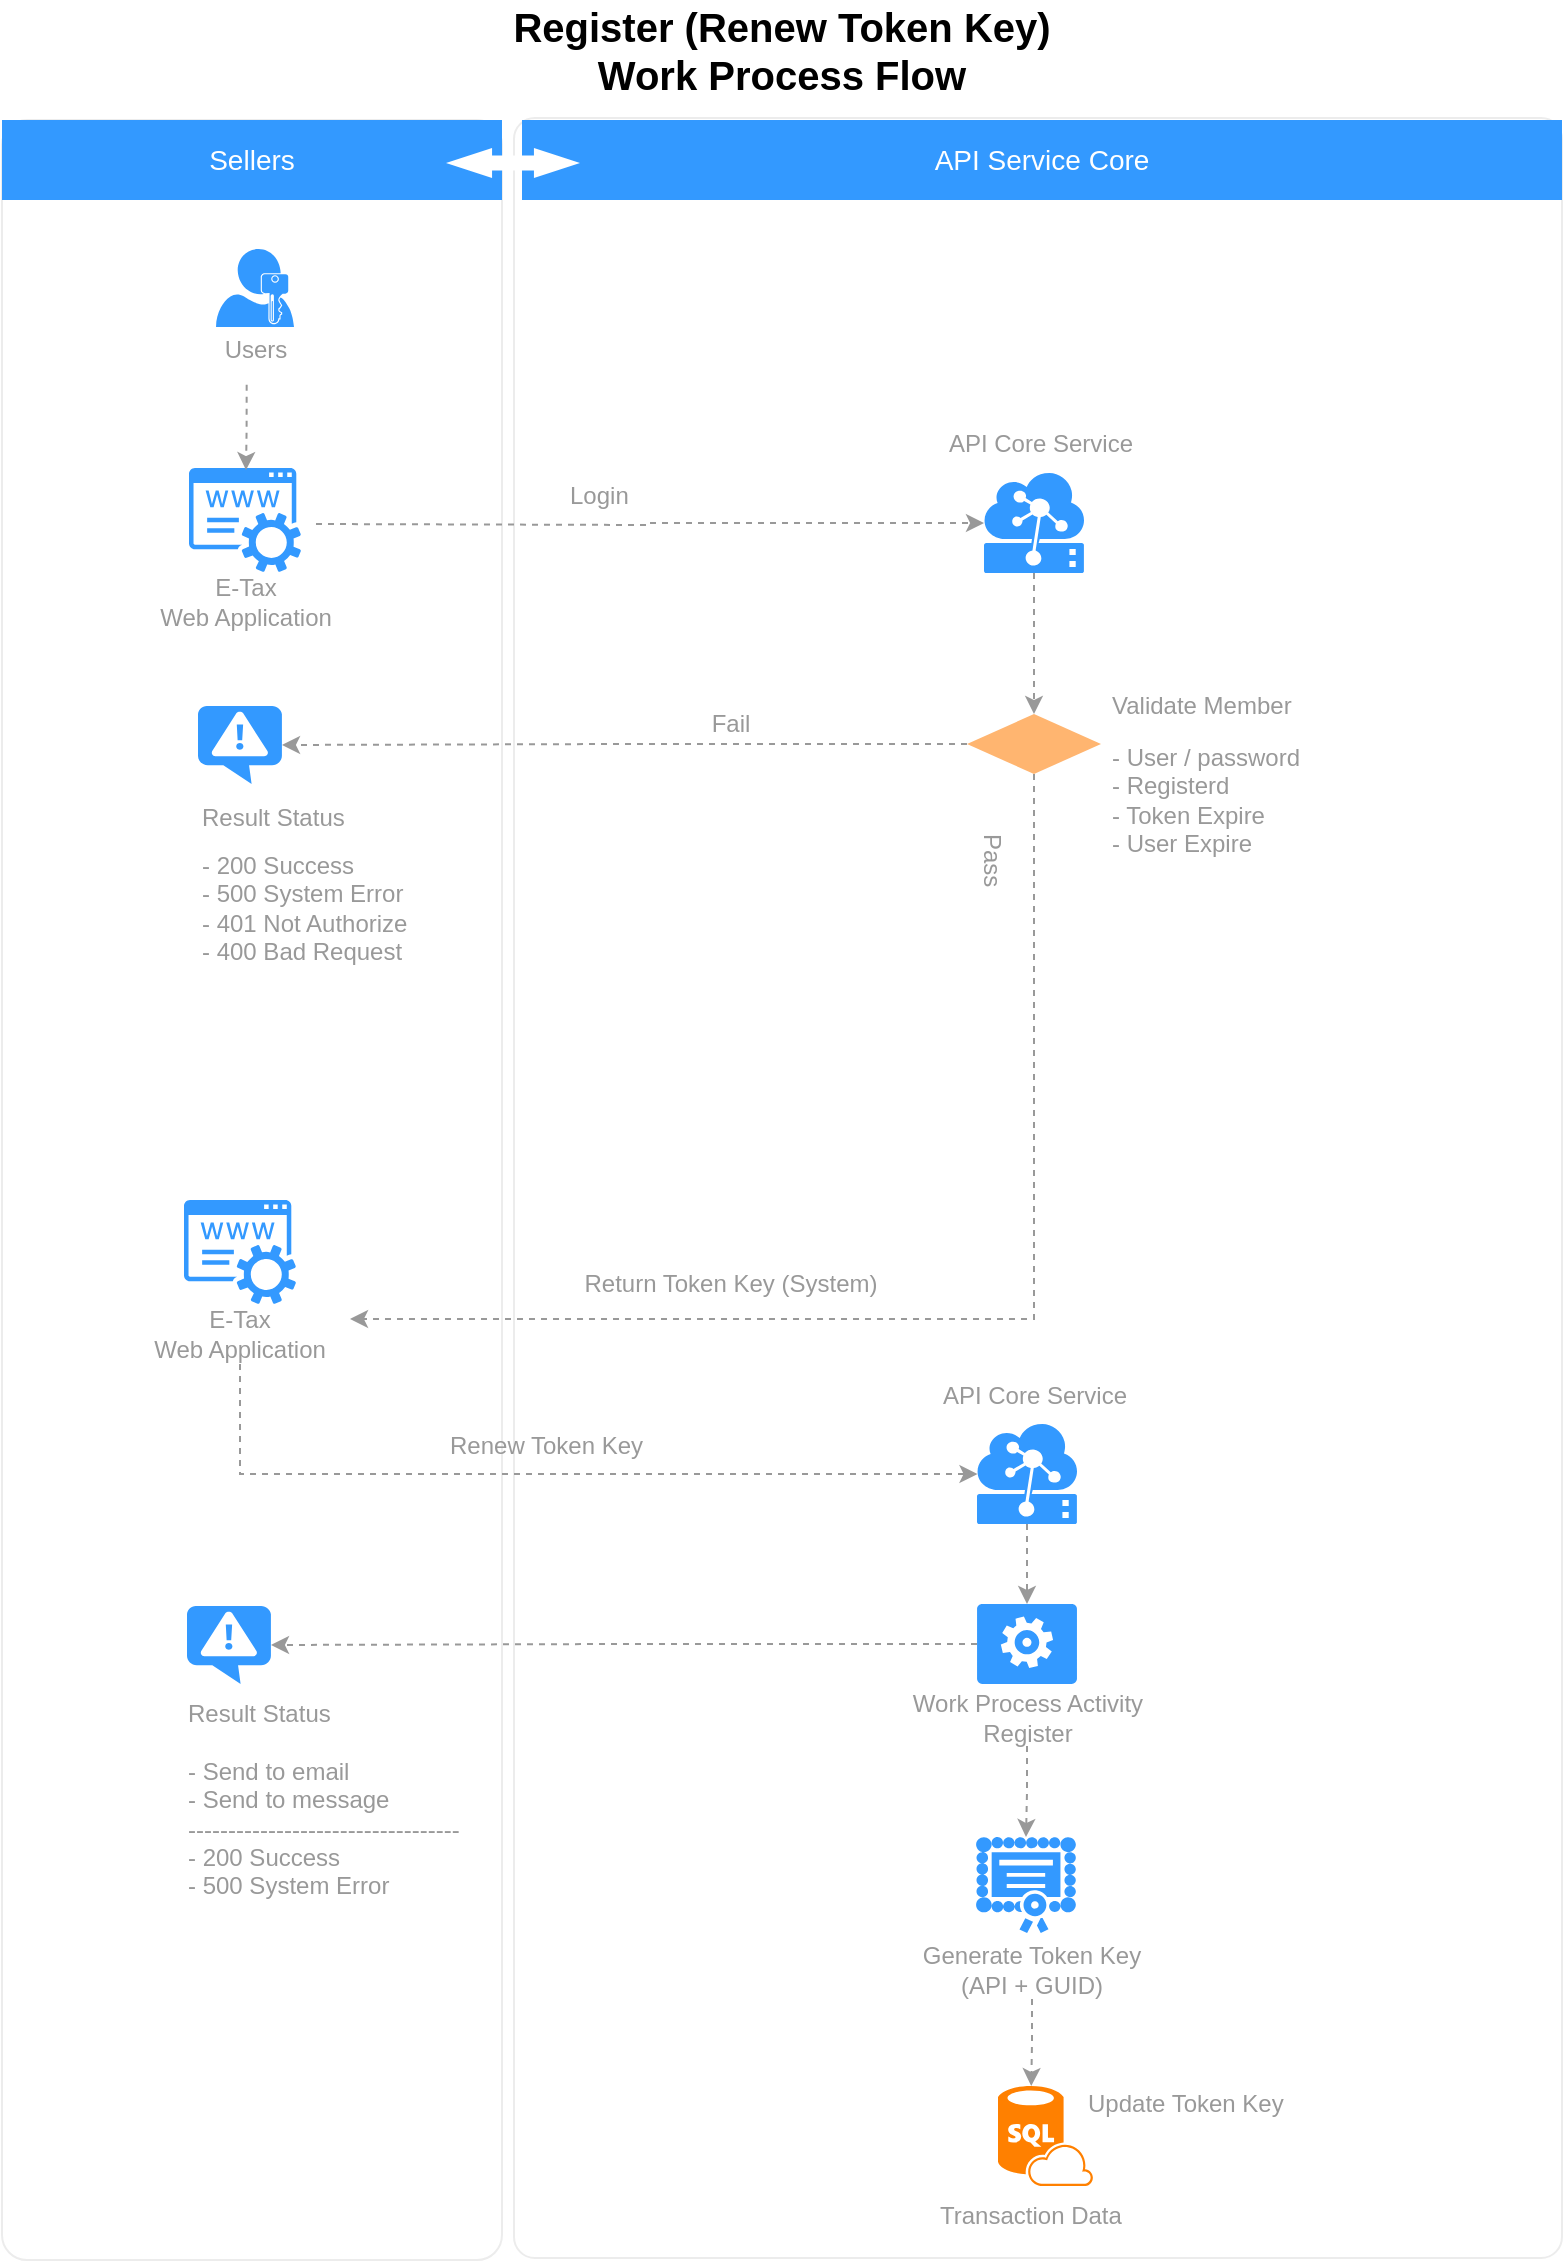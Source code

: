 <mxfile version="10.8.0" type="github"><diagram id="98et0ZXu4X3KvnPCGmSZ" name="Page-1"><mxGraphModel dx="1220" dy="679" grid="0" gridSize="10" guides="1" tooltips="1" connect="1" arrows="1" fold="1" page="1" pageScale="1" pageWidth="827" pageHeight="1169" math="0" shadow="0"><root><mxCell id="0"/><mxCell id="1" parent="0"/><mxCell id="D71RN6JDneUCkR9Qy-K7-1" value="" style="rounded=1;whiteSpace=wrap;html=1;strokeColor=#E6E6E6;strokeWidth=1;fillColor=#FFFFFF;fontFamily=Helvetica;fontSize=14;fontColor=#FFB366;opacity=75;verticalAlign=top;fontStyle=1;arcSize=2;" vertex="1" parent="1"><mxGeometry x="286" y="79" width="524" height="1070" as="geometry"/></mxCell><mxCell id="D71RN6JDneUCkR9Qy-K7-3" value="" style="rounded=1;whiteSpace=wrap;html=1;strokeColor=#E6E6E6;strokeWidth=1;fillColor=#FFFFFF;fontFamily=Helvetica;fontSize=14;fontColor=#FFB366;opacity=75;verticalAlign=top;fontStyle=1;arcSize=5;" vertex="1" parent="1"><mxGeometry x="30" y="80" width="250" height="1070" as="geometry"/></mxCell><mxCell id="D71RN6JDneUCkR9Qy-K7-4" value="Sellers" style="whiteSpace=wrap;html=1;dashed=1;strokeColor=none;strokeWidth=2;fillColor=#3399FF;fontFamily=Helvetica;fontSize=14;fontColor=#FFFFFF;fontStyle=0" vertex="1" parent="1"><mxGeometry x="30" y="80" width="250" height="40" as="geometry"/></mxCell><mxCell id="D71RN6JDneUCkR9Qy-K7-6" value="API Service Core" style="whiteSpace=wrap;html=1;dashed=1;strokeColor=none;strokeWidth=2;fillColor=#3399FF;fontFamily=Helvetica;fontSize=14;fontColor=#FFFFFF;fontStyle=0" vertex="1" parent="1"><mxGeometry x="290" y="80" width="520" height="40" as="geometry"/></mxCell><mxCell id="D71RN6JDneUCkR9Qy-K7-9" value="Register (Renew Token Key)&lt;br&gt;Work Process Flow" style="text;html=1;strokeColor=none;fillColor=none;align=center;verticalAlign=middle;whiteSpace=wrap;rounded=0;fontStyle=1;fontSize=20;" vertex="1" parent="1"><mxGeometry x="240" y="20" width="360" height="50" as="geometry"/></mxCell><mxCell id="D71RN6JDneUCkR9Qy-K7-10" value="" style="shape=mxgraph.arrows.two_way_arrow_horizontal;html=1;verticalLabelPosition=bottom;verticalAlign=top;strokeWidth=2;strokeColor=none;dashed=1;fillColor=#FFFFFF;fontFamily=Verdana;fontSize=12;fontColor=#00BEF2" vertex="1" parent="1"><mxGeometry x="252" y="94" width="67" height="15" as="geometry"/></mxCell><mxCell id="D71RN6JDneUCkR9Qy-K7-11" style="edgeStyle=orthogonalEdgeStyle;rounded=0;orthogonalLoop=1;jettySize=auto;html=1;fontSize=14;strokeColor=#999999;dashed=1;" edge="1" parent="1" target="D71RN6JDneUCkR9Qy-K7-20"><mxGeometry relative="1" as="geometry"><mxPoint x="413" y="284.5" as="targetPoint"/><mxPoint x="187" y="282" as="sourcePoint"/></mxGeometry></mxCell><mxCell id="D71RN6JDneUCkR9Qy-K7-12" value="" style="group" vertex="1" connectable="0" parent="1"><mxGeometry x="96.5" y="144.5" width="120" height="60.5" as="geometry"/></mxCell><mxCell id="D71RN6JDneUCkR9Qy-K7-13" value="" style="pointerEvents=1;shadow=0;dashed=0;html=1;strokeColor=none;labelPosition=center;verticalLabelPosition=bottom;verticalAlign=top;align=center;shape=mxgraph.mscae.enterprise.user_permissions;fillColor=#3399FF;fontSize=14;" vertex="1" parent="D71RN6JDneUCkR9Qy-K7-12"><mxGeometry x="40.5" width="39" height="39" as="geometry"/></mxCell><mxCell id="D71RN6JDneUCkR9Qy-K7-14" value="&lt;font color=&quot;#999999&quot; style=&quot;font-size: 12px&quot;&gt;Users&lt;/font&gt;" style="text;html=1;strokeColor=none;fillColor=none;align=center;verticalAlign=middle;whiteSpace=wrap;rounded=0;fontSize=12;" vertex="1" parent="D71RN6JDneUCkR9Qy-K7-12"><mxGeometry y="40.5" width="120" height="20" as="geometry"/></mxCell><mxCell id="D71RN6JDneUCkR9Qy-K7-15" value="" style="group" vertex="1" connectable="0" parent="1"><mxGeometry x="488" y="935.5" width="114" height="81" as="geometry"/></mxCell><mxCell id="D71RN6JDneUCkR9Qy-K7-16" value="" style="pointerEvents=1;shadow=0;dashed=0;html=1;strokeColor=none;labelPosition=center;verticalLabelPosition=bottom;verticalAlign=top;align=center;shape=mxgraph.mscae.intune.inventory_license;fillColor=#3399FF;fontSize=14;" vertex="1" parent="D71RN6JDneUCkR9Qy-K7-15"><mxGeometry x="29" y="3" width="50" height="48" as="geometry"/></mxCell><mxCell id="D71RN6JDneUCkR9Qy-K7-17" value="Generate Token Key&lt;br&gt;(API + GUID)&lt;br&gt;" style="text;html=1;strokeColor=none;fillColor=none;align=center;verticalAlign=middle;whiteSpace=wrap;rounded=0;fontSize=12;fontColor=#999999;" vertex="1" parent="D71RN6JDneUCkR9Qy-K7-15"><mxGeometry y="54" width="114" height="30" as="geometry"/></mxCell><mxCell id="D71RN6JDneUCkR9Qy-K7-18" value="Login" style="text;html=1;strokeColor=none;fillColor=none;align=left;verticalAlign=middle;whiteSpace=wrap;rounded=0;fontSize=12;fontColor=#999999;" vertex="1" parent="1"><mxGeometry x="312" y="258" width="59" height="20" as="geometry"/></mxCell><mxCell id="D71RN6JDneUCkR9Qy-K7-53" style="edgeStyle=orthogonalEdgeStyle;rounded=0;orthogonalLoop=1;jettySize=auto;html=1;exitX=0.5;exitY=1;exitDx=0;exitDy=0;exitPerimeter=0;entryX=0.5;entryY=0;entryDx=0;entryDy=0;dashed=1;strokeColor=#999999;" edge="1" parent="1" source="D71RN6JDneUCkR9Qy-K7-20" target="D71RN6JDneUCkR9Qy-K7-35"><mxGeometry relative="1" as="geometry"/></mxCell><mxCell id="D71RN6JDneUCkR9Qy-K7-20" value="" style="shadow=0;dashed=0;html=1;strokeColor=none;labelPosition=center;verticalLabelPosition=bottom;verticalAlign=top;align=center;shape=mxgraph.mscae.cloud.iot_edge;fillColor=#3399FF;pointerEvents=1;fontSize=12;fontColor=#999999;" vertex="1" parent="1"><mxGeometry x="521" y="256.5" width="50" height="50" as="geometry"/></mxCell><mxCell id="D71RN6JDneUCkR9Qy-K7-21" value="API Core Service" style="text;html=1;strokeColor=none;fillColor=none;align=center;verticalAlign=middle;whiteSpace=wrap;rounded=0;fontSize=12;fontColor=#999999;" vertex="1" parent="1"><mxGeometry x="499" y="227.5" width="101" height="29" as="geometry"/></mxCell><mxCell id="D71RN6JDneUCkR9Qy-K7-26" value="" style="verticalLabelPosition=bottom;html=1;verticalAlign=top;align=center;strokeColor=none;fillColor=#3399FF;shape=mxgraph.azure.notification_topic;fontSize=12;fontColor=#999999;" vertex="1" parent="1"><mxGeometry x="122.5" y="823" width="42" height="39" as="geometry"/></mxCell><mxCell id="D71RN6JDneUCkR9Qy-K7-28" value="" style="group" vertex="1" connectable="0" parent="1"><mxGeometry x="497" y="1063" width="108" height="79" as="geometry"/></mxCell><mxCell id="D71RN6JDneUCkR9Qy-K7-29" value="" style="group" vertex="1" connectable="0" parent="D71RN6JDneUCkR9Qy-K7-28"><mxGeometry width="108" height="79" as="geometry"/></mxCell><mxCell id="D71RN6JDneUCkR9Qy-K7-30" value="Transaction Data" style="text;html=1;strokeColor=none;fillColor=none;align=left;verticalAlign=middle;whiteSpace=wrap;rounded=0;fontSize=12;fontColor=#999999;" vertex="1" parent="D71RN6JDneUCkR9Qy-K7-29"><mxGeometry y="50" width="108" height="29" as="geometry"/></mxCell><mxCell id="D71RN6JDneUCkR9Qy-K7-31" value="" style="verticalLabelPosition=bottom;html=1;verticalAlign=top;align=center;strokeColor=none;fillColor=#FF8000;shape=mxgraph.azure.sql_database_sql_azure;fontSize=12;fontColor=#999999;" vertex="1" parent="D71RN6JDneUCkR9Qy-K7-29"><mxGeometry x="31" width="47.5" height="50" as="geometry"/></mxCell><mxCell id="D71RN6JDneUCkR9Qy-K7-34" style="edgeStyle=orthogonalEdgeStyle;rounded=0;orthogonalLoop=1;jettySize=auto;html=1;exitX=0;exitY=0.5;exitDx=0;exitDy=0;entryX=1;entryY=0.5;entryDx=0;entryDy=0;entryPerimeter=0;dashed=1;strokeColor=#999999;" edge="1" parent="1" source="D71RN6JDneUCkR9Qy-K7-35" target="D71RN6JDneUCkR9Qy-K7-38"><mxGeometry relative="1" as="geometry"/></mxCell><mxCell id="D71RN6JDneUCkR9Qy-K7-57" style="edgeStyle=orthogonalEdgeStyle;rounded=0;orthogonalLoop=1;jettySize=auto;html=1;exitX=0.5;exitY=1;exitDx=0;exitDy=0;entryX=1;entryY=0.25;entryDx=0;entryDy=0;dashed=1;strokeColor=#999999;" edge="1" parent="1" source="D71RN6JDneUCkR9Qy-K7-35" target="D71RN6JDneUCkR9Qy-K7-56"><mxGeometry relative="1" as="geometry"/></mxCell><mxCell id="D71RN6JDneUCkR9Qy-K7-35" value="" style="rhombus;whiteSpace=wrap;html=1;strokeColor=none;strokeWidth=1;fillColor=#FFB570;fontSize=12;fontColor=#999999;align=left;" vertex="1" parent="1"><mxGeometry x="512.5" y="377" width="67" height="30" as="geometry"/></mxCell><mxCell id="D71RN6JDneUCkR9Qy-K7-37" value="Validate Member" style="text;html=1;strokeColor=none;fillColor=none;align=left;verticalAlign=middle;whiteSpace=wrap;rounded=0;fontSize=12;fontColor=#999999;" vertex="1" parent="1"><mxGeometry x="583" y="363" width="110" height="20" as="geometry"/></mxCell><mxCell id="D71RN6JDneUCkR9Qy-K7-38" value="" style="verticalLabelPosition=bottom;html=1;verticalAlign=top;align=center;strokeColor=none;fillColor=#3399FF;shape=mxgraph.azure.notification_topic;fontSize=12;fontColor=#999999;" vertex="1" parent="1"><mxGeometry x="128" y="373" width="42" height="39" as="geometry"/></mxCell><mxCell id="D71RN6JDneUCkR9Qy-K7-39" value="Result Status&lt;br&gt;" style="text;html=1;strokeColor=none;fillColor=none;align=left;verticalAlign=middle;whiteSpace=wrap;rounded=0;fontSize=12;fontColor=#999999;" vertex="1" parent="1"><mxGeometry x="128" y="417" width="130" height="23" as="geometry"/></mxCell><mxCell id="D71RN6JDneUCkR9Qy-K7-40" value="&lt;div style=&quot;text-align: left&quot;&gt;&lt;span&gt;Pass&lt;/span&gt;&lt;/div&gt;" style="text;html=1;strokeColor=none;fillColor=none;align=left;verticalAlign=middle;whiteSpace=wrap;rounded=0;fontSize=12;fontColor=#999999;rotation=90;" vertex="1" parent="1"><mxGeometry x="500" y="450" width="50" height="20" as="geometry"/></mxCell><mxCell id="D71RN6JDneUCkR9Qy-K7-41" value="Fail" style="text;html=1;strokeColor=none;fillColor=none;align=center;verticalAlign=middle;whiteSpace=wrap;rounded=0;fontSize=12;fontColor=#999999;" vertex="1" parent="1"><mxGeometry x="290" y="372" width="209" height="20" as="geometry"/></mxCell><mxCell id="D71RN6JDneUCkR9Qy-K7-42" value="Result Status&lt;br&gt;&lt;br&gt;- Send to email&lt;br&gt;- Send to message&lt;br&gt;----------------------------------&lt;br&gt;- 200 Success&lt;br&gt;- 500 System Error&lt;br&gt;" style="text;html=1;strokeColor=none;fillColor=none;align=left;verticalAlign=middle;whiteSpace=wrap;rounded=0;fontSize=12;fontColor=#999999;" vertex="1" parent="1"><mxGeometry x="121" y="865.5" width="143" height="108" as="geometry"/></mxCell><mxCell id="D71RN6JDneUCkR9Qy-K7-48" value="" style="group" vertex="1" connectable="0" parent="1"><mxGeometry x="96.5" y="284" width="110" height="82" as="geometry"/></mxCell><mxCell id="D71RN6JDneUCkR9Qy-K7-46" value="" style="pointerEvents=1;shadow=0;dashed=0;html=1;strokeColor=none;fillColor=#3399FF;labelPosition=center;verticalLabelPosition=bottom;verticalAlign=top;outlineConnect=0;align=center;shape=mxgraph.office.services.registrar_service;" vertex="1" parent="D71RN6JDneUCkR9Qy-K7-48"><mxGeometry x="27" y="-30" width="56" height="52" as="geometry"/></mxCell><mxCell id="D71RN6JDneUCkR9Qy-K7-47" value="E-Tax &lt;br&gt;Web Application" style="text;html=1;strokeColor=none;fillColor=none;align=center;verticalAlign=middle;whiteSpace=wrap;rounded=0;fontSize=12;fontColor=#999999;" vertex="1" parent="D71RN6JDneUCkR9Qy-K7-48"><mxGeometry y="22" width="110" height="30" as="geometry"/></mxCell><mxCell id="D71RN6JDneUCkR9Qy-K7-50" style="edgeStyle=orthogonalEdgeStyle;rounded=0;orthogonalLoop=1;jettySize=auto;html=1;exitX=0.5;exitY=1;exitDx=0;exitDy=0;dashed=1;strokeColor=#999999;" edge="1" parent="1"><mxGeometry relative="1" as="geometry"><mxPoint x="152.333" y="212.333" as="sourcePoint"/><mxPoint x="152" y="255" as="targetPoint"/><Array as="points"><mxPoint x="152" y="235"/><mxPoint x="152" y="235"/></Array></mxGeometry></mxCell><mxCell id="D71RN6JDneUCkR9Qy-K7-54" value="" style="group" vertex="1" connectable="0" parent="1"><mxGeometry x="94" y="650" width="110" height="82" as="geometry"/></mxCell><mxCell id="D71RN6JDneUCkR9Qy-K7-55" value="" style="pointerEvents=1;shadow=0;dashed=0;html=1;strokeColor=none;fillColor=#3399FF;labelPosition=center;verticalLabelPosition=bottom;verticalAlign=top;outlineConnect=0;align=center;shape=mxgraph.office.services.registrar_service;" vertex="1" parent="D71RN6JDneUCkR9Qy-K7-54"><mxGeometry x="27" y="-30" width="56" height="52" as="geometry"/></mxCell><mxCell id="D71RN6JDneUCkR9Qy-K7-56" value="E-Tax &lt;br&gt;Web Application" style="text;html=1;strokeColor=none;fillColor=none;align=center;verticalAlign=middle;whiteSpace=wrap;rounded=0;fontSize=12;fontColor=#999999;" vertex="1" parent="D71RN6JDneUCkR9Qy-K7-54"><mxGeometry y="22" width="110" height="30" as="geometry"/></mxCell><mxCell id="D71RN6JDneUCkR9Qy-K7-58" value="Return Token Key (System)" style="text;html=1;strokeColor=none;fillColor=none;align=center;verticalAlign=middle;whiteSpace=wrap;rounded=0;fontSize=12;fontColor=#999999;" vertex="1" parent="1"><mxGeometry x="290" y="652" width="209" height="20" as="geometry"/></mxCell><mxCell id="D71RN6JDneUCkR9Qy-K7-59" value="- User / password&lt;br&gt;- Registerd&lt;br&gt;- Token Expire&lt;br&gt;- User Expire&lt;br&gt;" style="text;html=1;strokeColor=none;fillColor=none;align=left;verticalAlign=middle;whiteSpace=wrap;rounded=0;fontSize=12;fontColor=#999999;" vertex="1" parent="1"><mxGeometry x="583" y="387" width="110" height="66" as="geometry"/></mxCell><mxCell id="D71RN6JDneUCkR9Qy-K7-64" style="edgeStyle=orthogonalEdgeStyle;rounded=0;orthogonalLoop=1;jettySize=auto;html=1;exitX=0.5;exitY=1;exitDx=0;exitDy=0;exitPerimeter=0;entryX=0.5;entryY=0;entryDx=0;entryDy=0;entryPerimeter=0;dashed=1;strokeColor=#999999;" edge="1" parent="1" source="D71RN6JDneUCkR9Qy-K7-60" target="D71RN6JDneUCkR9Qy-K7-24"><mxGeometry relative="1" as="geometry"/></mxCell><mxCell id="D71RN6JDneUCkR9Qy-K7-60" value="" style="shadow=0;dashed=0;html=1;strokeColor=none;labelPosition=center;verticalLabelPosition=bottom;verticalAlign=top;align=center;shape=mxgraph.mscae.cloud.iot_edge;fillColor=#3399FF;pointerEvents=1;fontSize=12;fontColor=#999999;" vertex="1" parent="1"><mxGeometry x="517.5" y="732" width="50" height="50" as="geometry"/></mxCell><mxCell id="D71RN6JDneUCkR9Qy-K7-61" value="API Core Service" style="text;html=1;strokeColor=none;fillColor=none;align=center;verticalAlign=middle;whiteSpace=wrap;rounded=0;fontSize=12;fontColor=#999999;" vertex="1" parent="1"><mxGeometry x="495.5" y="703" width="101" height="29" as="geometry"/></mxCell><mxCell id="D71RN6JDneUCkR9Qy-K7-62" style="edgeStyle=orthogonalEdgeStyle;rounded=0;orthogonalLoop=1;jettySize=auto;html=1;exitX=0.5;exitY=1;exitDx=0;exitDy=0;entryX=0.005;entryY=0.5;entryDx=0;entryDy=0;entryPerimeter=0;dashed=1;strokeColor=#999999;" edge="1" parent="1" source="D71RN6JDneUCkR9Qy-K7-56" target="D71RN6JDneUCkR9Qy-K7-60"><mxGeometry relative="1" as="geometry"/></mxCell><mxCell id="D71RN6JDneUCkR9Qy-K7-63" value="Renew Token Key" style="text;html=1;strokeColor=none;fillColor=none;align=left;verticalAlign=middle;whiteSpace=wrap;rounded=0;fontSize=12;fontColor=#999999;" vertex="1" parent="1"><mxGeometry x="251.5" y="733" width="135" height="20" as="geometry"/></mxCell><mxCell id="D71RN6JDneUCkR9Qy-K7-67" style="edgeStyle=orthogonalEdgeStyle;rounded=0;orthogonalLoop=1;jettySize=auto;html=1;exitX=0;exitY=0.5;exitDx=0;exitDy=0;exitPerimeter=0;entryX=1;entryY=0.5;entryDx=0;entryDy=0;entryPerimeter=0;dashed=1;strokeColor=#999999;" edge="1" parent="1" source="D71RN6JDneUCkR9Qy-K7-24" target="D71RN6JDneUCkR9Qy-K7-26"><mxGeometry relative="1" as="geometry"/></mxCell><mxCell id="D71RN6JDneUCkR9Qy-K7-24" value="" style="verticalLabelPosition=bottom;html=1;verticalAlign=top;align=center;strokeColor=none;fillColor=#3399FF;shape=mxgraph.azure.worker_role;fontSize=12;fontColor=#999999;" vertex="1" parent="1"><mxGeometry x="517.5" y="822" width="50" height="40" as="geometry"/></mxCell><mxCell id="D71RN6JDneUCkR9Qy-K7-65" style="edgeStyle=orthogonalEdgeStyle;rounded=0;orthogonalLoop=1;jettySize=auto;html=1;exitX=0.5;exitY=1;exitDx=0;exitDy=0;entryX=0.5;entryY=0;entryDx=0;entryDy=0;entryPerimeter=0;dashed=1;strokeColor=#999999;" edge="1" parent="1" source="D71RN6JDneUCkR9Qy-K7-25" target="D71RN6JDneUCkR9Qy-K7-16"><mxGeometry relative="1" as="geometry"/></mxCell><mxCell id="D71RN6JDneUCkR9Qy-K7-25" value="Work Process Activity&lt;br&gt;Register" style="text;html=1;strokeColor=none;fillColor=none;align=center;verticalAlign=middle;whiteSpace=wrap;rounded=0;fontSize=12;fontColor=#999999;" vertex="1" parent="1"><mxGeometry x="462.5" y="864" width="160" height="29" as="geometry"/></mxCell><mxCell id="D71RN6JDneUCkR9Qy-K7-66" style="edgeStyle=orthogonalEdgeStyle;rounded=0;orthogonalLoop=1;jettySize=auto;html=1;exitX=0.5;exitY=1;exitDx=0;exitDy=0;entryX=0.35;entryY=0;entryDx=0;entryDy=0;entryPerimeter=0;dashed=1;strokeColor=#999999;" edge="1" parent="1" source="D71RN6JDneUCkR9Qy-K7-17" target="D71RN6JDneUCkR9Qy-K7-31"><mxGeometry relative="1" as="geometry"/></mxCell><mxCell id="D71RN6JDneUCkR9Qy-K7-68" value="Update Token Key&lt;br&gt;" style="text;html=1;strokeColor=none;fillColor=none;align=left;verticalAlign=middle;whiteSpace=wrap;rounded=0;fontSize=12;fontColor=#999999;" vertex="1" parent="1"><mxGeometry x="571" y="1059" width="143" height="25" as="geometry"/></mxCell><mxCell id="D71RN6JDneUCkR9Qy-K7-69" value="- 200 Success&lt;br&gt;- 500 System Error&lt;br&gt;- 401 Not Authorize&lt;br&gt;- 400 Bad Request&lt;br&gt;" style="text;html=1;strokeColor=none;fillColor=none;align=left;verticalAlign=middle;whiteSpace=wrap;rounded=0;fontSize=12;fontColor=#999999;" vertex="1" parent="1"><mxGeometry x="128" y="441" width="115" height="65" as="geometry"/></mxCell></root></mxGraphModel></diagram></mxfile>